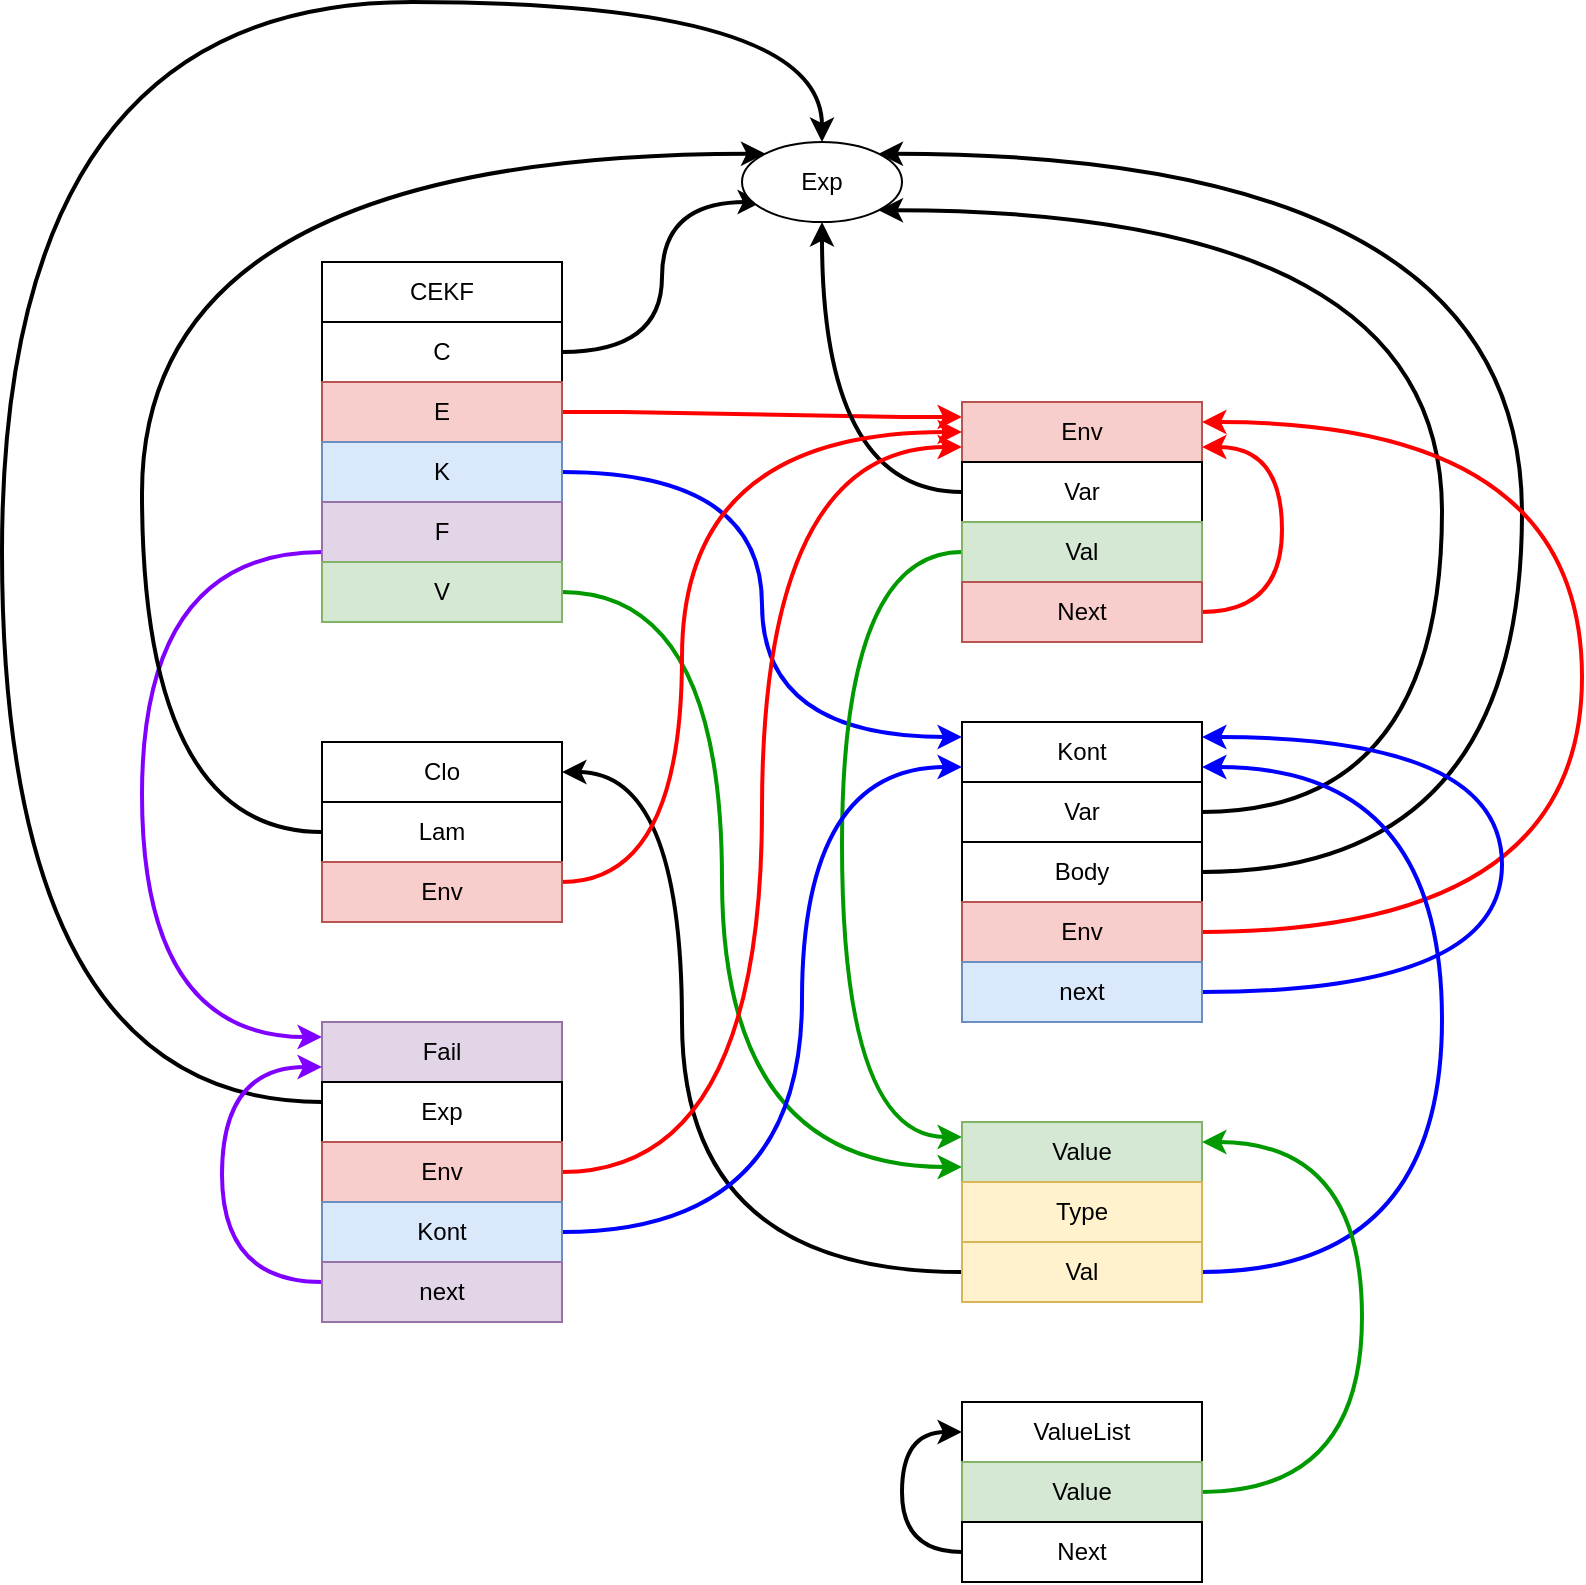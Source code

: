 <mxfile version="21.2.1" type="device">
  <diagram name="Page-1" id="b6hC0KqA0mtwIxL-JWRb">
    <mxGraphModel dx="1746" dy="1316" grid="1" gridSize="10" guides="1" tooltips="1" connect="1" arrows="1" fold="1" page="0" pageScale="1" pageWidth="827" pageHeight="1169" math="0" shadow="0">
      <root>
        <mxCell id="0" />
        <mxCell id="1" parent="0" />
        <mxCell id="8CmF55PLn8-WNRpsDt82-1" value="CEKF" style="rounded=0;whiteSpace=wrap;html=1;" vertex="1" parent="1">
          <mxGeometry y="110" width="120" height="30" as="geometry" />
        </mxCell>
        <mxCell id="8CmF55PLn8-WNRpsDt82-7" style="edgeStyle=orthogonalEdgeStyle;rounded=0;orthogonalLoop=1;jettySize=auto;html=1;curved=1;strokeWidth=2;" edge="1" parent="1" source="8CmF55PLn8-WNRpsDt82-2">
          <mxGeometry relative="1" as="geometry">
            <mxPoint x="220" y="80" as="targetPoint" />
            <Array as="points">
              <mxPoint x="170" y="155" />
              <mxPoint x="170" y="80" />
            </Array>
          </mxGeometry>
        </mxCell>
        <mxCell id="8CmF55PLn8-WNRpsDt82-2" value="C" style="rounded=0;whiteSpace=wrap;html=1;" vertex="1" parent="1">
          <mxGeometry y="140" width="120" height="30" as="geometry" />
        </mxCell>
        <mxCell id="8CmF55PLn8-WNRpsDt82-63" style="edgeStyle=entityRelationEdgeStyle;rounded=0;orthogonalLoop=1;jettySize=auto;html=1;entryX=0;entryY=0.25;entryDx=0;entryDy=0;strokeWidth=2;strokeColor=#FF0000;" edge="1" parent="1" source="8CmF55PLn8-WNRpsDt82-3" target="8CmF55PLn8-WNRpsDt82-8">
          <mxGeometry relative="1" as="geometry" />
        </mxCell>
        <mxCell id="8CmF55PLn8-WNRpsDt82-3" value="E" style="rounded=0;whiteSpace=wrap;html=1;fillColor=#f8cecc;strokeColor=#b85450;" vertex="1" parent="1">
          <mxGeometry y="170" width="120" height="30" as="geometry" />
        </mxCell>
        <mxCell id="8CmF55PLn8-WNRpsDt82-22" style="edgeStyle=orthogonalEdgeStyle;rounded=0;orthogonalLoop=1;jettySize=auto;html=1;entryX=0;entryY=0.25;entryDx=0;entryDy=0;strokeColor=#0000FF;strokeWidth=2;jumpStyle=arc;curved=1;" edge="1" parent="1" source="8CmF55PLn8-WNRpsDt82-4" target="8CmF55PLn8-WNRpsDt82-17">
          <mxGeometry relative="1" as="geometry">
            <mxPoint x="320" y="375" as="targetPoint" />
          </mxGeometry>
        </mxCell>
        <mxCell id="8CmF55PLn8-WNRpsDt82-4" value="K" style="rounded=0;whiteSpace=wrap;html=1;fillColor=#dae8fc;strokeColor=#6c8ebf;" vertex="1" parent="1">
          <mxGeometry y="200" width="120" height="30" as="geometry" />
        </mxCell>
        <mxCell id="8CmF55PLn8-WNRpsDt82-60" style="edgeStyle=orthogonalEdgeStyle;rounded=0;orthogonalLoop=1;jettySize=auto;html=1;strokeColor=#7F00FF;strokeWidth=2;curved=1;entryX=0;entryY=0.25;entryDx=0;entryDy=0;" edge="1" parent="1" source="8CmF55PLn8-WNRpsDt82-5" target="8CmF55PLn8-WNRpsDt82-49">
          <mxGeometry relative="1" as="geometry">
            <mxPoint x="-20" y="490" as="targetPoint" />
            <Array as="points">
              <mxPoint x="-90" y="255" />
              <mxPoint x="-90" y="498" />
            </Array>
          </mxGeometry>
        </mxCell>
        <mxCell id="8CmF55PLn8-WNRpsDt82-5" value="F" style="rounded=0;whiteSpace=wrap;html=1;fillColor=#e1d5e7;strokeColor=#9673a6;" vertex="1" parent="1">
          <mxGeometry y="230" width="120" height="30" as="geometry" />
        </mxCell>
        <mxCell id="8CmF55PLn8-WNRpsDt82-6" value="Exp" style="ellipse;whiteSpace=wrap;html=1;" vertex="1" parent="1">
          <mxGeometry x="210" y="50" width="80" height="40" as="geometry" />
        </mxCell>
        <mxCell id="8CmF55PLn8-WNRpsDt82-8" value="Env" style="rounded=0;whiteSpace=wrap;html=1;fillColor=#f8cecc;strokeColor=#b85450;" vertex="1" parent="1">
          <mxGeometry x="320" y="180" width="120" height="30" as="geometry" />
        </mxCell>
        <mxCell id="8CmF55PLn8-WNRpsDt82-59" style="edgeStyle=orthogonalEdgeStyle;rounded=0;orthogonalLoop=1;jettySize=auto;html=1;entryX=0;entryY=0.25;entryDx=0;entryDy=0;strokeColor=#009900;strokeWidth=2;jumpStyle=arc;curved=1;" edge="1" parent="1" source="8CmF55PLn8-WNRpsDt82-10" target="8CmF55PLn8-WNRpsDt82-28">
          <mxGeometry relative="1" as="geometry">
            <Array as="points">
              <mxPoint x="260" y="255" />
              <mxPoint x="260" y="548" />
            </Array>
          </mxGeometry>
        </mxCell>
        <mxCell id="8CmF55PLn8-WNRpsDt82-62" style="edgeStyle=orthogonalEdgeStyle;rounded=0;orthogonalLoop=1;jettySize=auto;html=1;entryX=0.5;entryY=1;entryDx=0;entryDy=0;curved=1;strokeWidth=2;" edge="1" parent="1" source="8CmF55PLn8-WNRpsDt82-9" target="8CmF55PLn8-WNRpsDt82-6">
          <mxGeometry relative="1" as="geometry">
            <Array as="points">
              <mxPoint x="250" y="225" />
            </Array>
          </mxGeometry>
        </mxCell>
        <mxCell id="8CmF55PLn8-WNRpsDt82-9" value="Var" style="rounded=0;whiteSpace=wrap;html=1;" vertex="1" parent="1">
          <mxGeometry x="320" y="210" width="120" height="30" as="geometry" />
        </mxCell>
        <mxCell id="8CmF55PLn8-WNRpsDt82-10" value="Val" style="rounded=0;whiteSpace=wrap;html=1;fillColor=#d5e8d4;strokeColor=#82b366;" vertex="1" parent="1">
          <mxGeometry x="320" y="240" width="120" height="30" as="geometry" />
        </mxCell>
        <mxCell id="8CmF55PLn8-WNRpsDt82-12" style="edgeStyle=orthogonalEdgeStyle;rounded=0;orthogonalLoop=1;jettySize=auto;html=1;entryX=1;entryY=0.75;entryDx=0;entryDy=0;jumpStyle=arc;strokeColor=#FF0000;strokeWidth=2;curved=1;" edge="1" parent="1" source="8CmF55PLn8-WNRpsDt82-11" target="8CmF55PLn8-WNRpsDt82-8">
          <mxGeometry relative="1" as="geometry">
            <Array as="points">
              <mxPoint x="480" y="285" />
              <mxPoint x="480" y="203" />
            </Array>
          </mxGeometry>
        </mxCell>
        <mxCell id="8CmF55PLn8-WNRpsDt82-11" value="Next" style="rounded=0;whiteSpace=wrap;html=1;fillColor=#f8cecc;strokeColor=#b85450;" vertex="1" parent="1">
          <mxGeometry x="320" y="270" width="120" height="30" as="geometry" />
        </mxCell>
        <mxCell id="8CmF55PLn8-WNRpsDt82-17" value="Kont" style="rounded=0;whiteSpace=wrap;html=1;" vertex="1" parent="1">
          <mxGeometry x="320" y="340" width="120" height="30" as="geometry" />
        </mxCell>
        <mxCell id="8CmF55PLn8-WNRpsDt82-61" style="edgeStyle=orthogonalEdgeStyle;rounded=0;orthogonalLoop=1;jettySize=auto;html=1;curved=1;strokeWidth=2;exitX=1;exitY=0.5;exitDx=0;exitDy=0;entryX=1;entryY=1;entryDx=0;entryDy=0;" edge="1" parent="1" source="8CmF55PLn8-WNRpsDt82-19" target="8CmF55PLn8-WNRpsDt82-6">
          <mxGeometry relative="1" as="geometry">
            <mxPoint x="340" y="140" as="targetPoint" />
            <Array as="points">
              <mxPoint x="560" y="385" />
              <mxPoint x="560" y="84" />
            </Array>
          </mxGeometry>
        </mxCell>
        <mxCell id="8CmF55PLn8-WNRpsDt82-19" value="Var" style="rounded=0;whiteSpace=wrap;html=1;" vertex="1" parent="1">
          <mxGeometry x="320" y="370" width="120" height="30" as="geometry" />
        </mxCell>
        <mxCell id="8CmF55PLn8-WNRpsDt82-21" style="edgeStyle=orthogonalEdgeStyle;rounded=0;orthogonalLoop=1;jettySize=auto;html=1;entryX=1;entryY=0;entryDx=0;entryDy=0;curved=1;strokeWidth=2;" edge="1" parent="1" source="8CmF55PLn8-WNRpsDt82-20" target="8CmF55PLn8-WNRpsDt82-6">
          <mxGeometry relative="1" as="geometry">
            <Array as="points">
              <mxPoint x="600" y="415" />
              <mxPoint x="600" y="56" />
            </Array>
          </mxGeometry>
        </mxCell>
        <mxCell id="8CmF55PLn8-WNRpsDt82-20" value="Body" style="rounded=0;whiteSpace=wrap;html=1;" vertex="1" parent="1">
          <mxGeometry x="320" y="400" width="120" height="30" as="geometry" />
        </mxCell>
        <mxCell id="8CmF55PLn8-WNRpsDt82-45" style="edgeStyle=orthogonalEdgeStyle;rounded=0;orthogonalLoop=1;jettySize=auto;html=1;entryX=0;entryY=0.75;entryDx=0;entryDy=0;strokeColor=#009900;strokeWidth=2;curved=1;" edge="1" parent="1" source="8CmF55PLn8-WNRpsDt82-23" target="8CmF55PLn8-WNRpsDt82-28">
          <mxGeometry relative="1" as="geometry">
            <Array as="points">
              <mxPoint x="200" y="275" />
              <mxPoint x="200" y="563" />
            </Array>
          </mxGeometry>
        </mxCell>
        <mxCell id="8CmF55PLn8-WNRpsDt82-23" value="V" style="rounded=0;whiteSpace=wrap;html=1;fillColor=#d5e8d4;strokeColor=#82b366;" vertex="1" parent="1">
          <mxGeometry y="260" width="120" height="30" as="geometry" />
        </mxCell>
        <mxCell id="8CmF55PLn8-WNRpsDt82-27" style="edgeStyle=orthogonalEdgeStyle;rounded=0;orthogonalLoop=1;jettySize=auto;html=1;jumpStyle=arc;strokeColor=#FF0000;strokeWidth=2;curved=1;" edge="1" parent="1" source="8CmF55PLn8-WNRpsDt82-24">
          <mxGeometry relative="1" as="geometry">
            <mxPoint x="440" y="190" as="targetPoint" />
            <Array as="points">
              <mxPoint x="630" y="445" />
              <mxPoint x="630" y="190" />
            </Array>
          </mxGeometry>
        </mxCell>
        <mxCell id="8CmF55PLn8-WNRpsDt82-24" value="Env" style="rounded=0;whiteSpace=wrap;html=1;fillColor=#f8cecc;strokeColor=#b85450;" vertex="1" parent="1">
          <mxGeometry x="320" y="430" width="120" height="30" as="geometry" />
        </mxCell>
        <mxCell id="8CmF55PLn8-WNRpsDt82-26" style="edgeStyle=orthogonalEdgeStyle;rounded=0;orthogonalLoop=1;jettySize=auto;html=1;entryX=1;entryY=0.25;entryDx=0;entryDy=0;jumpStyle=arc;strokeColor=#0000FF;strokeWidth=2;curved=1;" edge="1" parent="1" source="8CmF55PLn8-WNRpsDt82-25" target="8CmF55PLn8-WNRpsDt82-17">
          <mxGeometry relative="1" as="geometry">
            <mxPoint x="200" y="295" as="targetPoint" />
            <Array as="points">
              <mxPoint x="590" y="475" />
              <mxPoint x="590" y="348" />
            </Array>
          </mxGeometry>
        </mxCell>
        <mxCell id="8CmF55PLn8-WNRpsDt82-25" value="next" style="rounded=0;whiteSpace=wrap;html=1;fillColor=#dae8fc;strokeColor=#6c8ebf;" vertex="1" parent="1">
          <mxGeometry x="320" y="460" width="120" height="30" as="geometry" />
        </mxCell>
        <mxCell id="8CmF55PLn8-WNRpsDt82-28" value="Value" style="rounded=0;whiteSpace=wrap;html=1;fillColor=#d5e8d4;strokeColor=#82b366;" vertex="1" parent="1">
          <mxGeometry x="320" y="540" width="120" height="30" as="geometry" />
        </mxCell>
        <mxCell id="8CmF55PLn8-WNRpsDt82-29" value="Type" style="rounded=0;whiteSpace=wrap;html=1;fillColor=#fff2cc;strokeColor=#d6b656;" vertex="1" parent="1">
          <mxGeometry x="320" y="570" width="120" height="30" as="geometry" />
        </mxCell>
        <mxCell id="8CmF55PLn8-WNRpsDt82-33" style="edgeStyle=orthogonalEdgeStyle;rounded=0;orthogonalLoop=1;jettySize=auto;html=1;entryX=1;entryY=0.5;entryDx=0;entryDy=0;curved=1;strokeWidth=2;" edge="1" parent="1" source="8CmF55PLn8-WNRpsDt82-30" target="8CmF55PLn8-WNRpsDt82-31">
          <mxGeometry relative="1" as="geometry">
            <Array as="points">
              <mxPoint x="180" y="615" />
              <mxPoint x="180" y="365" />
            </Array>
          </mxGeometry>
        </mxCell>
        <mxCell id="8CmF55PLn8-WNRpsDt82-34" style="edgeStyle=orthogonalEdgeStyle;rounded=0;orthogonalLoop=1;jettySize=auto;html=1;curved=1;strokeColor=#0000FF;strokeWidth=2;entryX=1;entryY=0.75;entryDx=0;entryDy=0;" edge="1" parent="1" source="8CmF55PLn8-WNRpsDt82-30" target="8CmF55PLn8-WNRpsDt82-17">
          <mxGeometry relative="1" as="geometry">
            <mxPoint x="570" y="390" as="targetPoint" />
            <Array as="points">
              <mxPoint x="560" y="615" />
              <mxPoint x="560" y="363" />
            </Array>
          </mxGeometry>
        </mxCell>
        <mxCell id="8CmF55PLn8-WNRpsDt82-30" value="Val" style="rounded=0;whiteSpace=wrap;html=1;fillColor=#fff2cc;strokeColor=#d6b656;" vertex="1" parent="1">
          <mxGeometry x="320" y="600" width="120" height="30" as="geometry" />
        </mxCell>
        <mxCell id="8CmF55PLn8-WNRpsDt82-31" value="Clo" style="rounded=0;whiteSpace=wrap;html=1;" vertex="1" parent="1">
          <mxGeometry y="350" width="120" height="30" as="geometry" />
        </mxCell>
        <mxCell id="8CmF55PLn8-WNRpsDt82-35" value="ValueList" style="rounded=0;whiteSpace=wrap;html=1;" vertex="1" parent="1">
          <mxGeometry x="320" y="680" width="120" height="30" as="geometry" />
        </mxCell>
        <mxCell id="8CmF55PLn8-WNRpsDt82-40" style="edgeStyle=orthogonalEdgeStyle;rounded=0;orthogonalLoop=1;jettySize=auto;html=1;strokeColor=#009900;strokeWidth=2;curved=1;" edge="1" parent="1" source="8CmF55PLn8-WNRpsDt82-36">
          <mxGeometry relative="1" as="geometry">
            <mxPoint x="440" y="550" as="targetPoint" />
            <Array as="points">
              <mxPoint x="520" y="725" />
              <mxPoint x="520" y="550" />
            </Array>
          </mxGeometry>
        </mxCell>
        <mxCell id="8CmF55PLn8-WNRpsDt82-36" value="Value" style="rounded=0;whiteSpace=wrap;html=1;fillColor=#d5e8d4;strokeColor=#82b366;" vertex="1" parent="1">
          <mxGeometry x="320" y="710" width="120" height="30" as="geometry" />
        </mxCell>
        <mxCell id="8CmF55PLn8-WNRpsDt82-39" style="edgeStyle=orthogonalEdgeStyle;rounded=0;orthogonalLoop=1;jettySize=auto;html=1;entryX=0;entryY=0.5;entryDx=0;entryDy=0;strokeWidth=2;jumpStyle=arc;curved=1;" edge="1" parent="1" source="8CmF55PLn8-WNRpsDt82-37" target="8CmF55PLn8-WNRpsDt82-35">
          <mxGeometry relative="1" as="geometry">
            <Array as="points">
              <mxPoint x="290" y="755" />
              <mxPoint x="290" y="695" />
            </Array>
          </mxGeometry>
        </mxCell>
        <mxCell id="8CmF55PLn8-WNRpsDt82-37" value="Next" style="rounded=0;whiteSpace=wrap;html=1;" vertex="1" parent="1">
          <mxGeometry x="320" y="740" width="120" height="30" as="geometry" />
        </mxCell>
        <mxCell id="8CmF55PLn8-WNRpsDt82-42" style="edgeStyle=orthogonalEdgeStyle;rounded=0;orthogonalLoop=1;jettySize=auto;html=1;curved=1;strokeWidth=2;entryX=0;entryY=0;entryDx=0;entryDy=0;" edge="1" parent="1" source="8CmF55PLn8-WNRpsDt82-41" target="8CmF55PLn8-WNRpsDt82-6">
          <mxGeometry relative="1" as="geometry">
            <mxPoint x="180" y="70" as="targetPoint" />
            <Array as="points">
              <mxPoint x="-90" y="395" />
              <mxPoint x="-90" y="56" />
            </Array>
          </mxGeometry>
        </mxCell>
        <mxCell id="8CmF55PLn8-WNRpsDt82-41" value="Lam" style="rounded=0;whiteSpace=wrap;html=1;" vertex="1" parent="1">
          <mxGeometry y="380" width="120" height="30" as="geometry" />
        </mxCell>
        <mxCell id="8CmF55PLn8-WNRpsDt82-44" style="edgeStyle=orthogonalEdgeStyle;rounded=0;orthogonalLoop=1;jettySize=auto;html=1;entryX=0;entryY=0.5;entryDx=0;entryDy=0;jumpStyle=arc;strokeColor=#FF0000;strokeWidth=2;curved=1;" edge="1" parent="1" source="8CmF55PLn8-WNRpsDt82-43" target="8CmF55PLn8-WNRpsDt82-8">
          <mxGeometry relative="1" as="geometry">
            <Array as="points">
              <mxPoint x="180" y="420" />
              <mxPoint x="180" y="195" />
            </Array>
          </mxGeometry>
        </mxCell>
        <mxCell id="8CmF55PLn8-WNRpsDt82-43" value="Env" style="rounded=0;whiteSpace=wrap;html=1;fillColor=#f8cecc;strokeColor=#b85450;" vertex="1" parent="1">
          <mxGeometry y="410" width="120" height="30" as="geometry" />
        </mxCell>
        <mxCell id="8CmF55PLn8-WNRpsDt82-49" value="Fail" style="rounded=0;whiteSpace=wrap;html=1;fillColor=#e1d5e7;strokeColor=#9673a6;" vertex="1" parent="1">
          <mxGeometry y="490" width="120" height="30" as="geometry" />
        </mxCell>
        <mxCell id="8CmF55PLn8-WNRpsDt82-52" style="edgeStyle=orthogonalEdgeStyle;rounded=0;orthogonalLoop=1;jettySize=auto;html=1;curved=1;entryX=0.5;entryY=0;entryDx=0;entryDy=0;strokeWidth=2;" edge="1" parent="1" source="8CmF55PLn8-WNRpsDt82-51" target="8CmF55PLn8-WNRpsDt82-6">
          <mxGeometry relative="1" as="geometry">
            <mxPoint x="240" y="100" as="targetPoint" />
            <Array as="points">
              <mxPoint x="-160" y="530" />
              <mxPoint x="-160" y="-20" />
              <mxPoint x="250" y="-20" />
            </Array>
          </mxGeometry>
        </mxCell>
        <mxCell id="8CmF55PLn8-WNRpsDt82-51" value="Exp" style="rounded=0;whiteSpace=wrap;html=1;" vertex="1" parent="1">
          <mxGeometry y="520" width="120" height="30" as="geometry" />
        </mxCell>
        <mxCell id="8CmF55PLn8-WNRpsDt82-54" style="edgeStyle=orthogonalEdgeStyle;rounded=0;orthogonalLoop=1;jettySize=auto;html=1;jumpStyle=arc;strokeColor=#FF0000;strokeWidth=2;entryX=0;entryY=0.75;entryDx=0;entryDy=0;curved=1;" edge="1" parent="1" source="8CmF55PLn8-WNRpsDt82-53" target="8CmF55PLn8-WNRpsDt82-8">
          <mxGeometry relative="1" as="geometry">
            <mxPoint x="260" y="160" as="targetPoint" />
            <Array as="points">
              <mxPoint x="220" y="565" />
              <mxPoint x="220" y="203" />
            </Array>
          </mxGeometry>
        </mxCell>
        <mxCell id="8CmF55PLn8-WNRpsDt82-53" value="Env" style="rounded=0;whiteSpace=wrap;html=1;fillColor=#f8cecc;strokeColor=#b85450;" vertex="1" parent="1">
          <mxGeometry y="550" width="120" height="30" as="geometry" />
        </mxCell>
        <mxCell id="8CmF55PLn8-WNRpsDt82-58" style="edgeStyle=orthogonalEdgeStyle;rounded=0;orthogonalLoop=1;jettySize=auto;html=1;jumpStyle=arc;strokeColor=#0000FF;strokeWidth=2;entryX=0;entryY=0.75;entryDx=0;entryDy=0;curved=1;" edge="1" parent="1" source="8CmF55PLn8-WNRpsDt82-55" target="8CmF55PLn8-WNRpsDt82-17">
          <mxGeometry relative="1" as="geometry">
            <mxPoint x="320" y="330" as="targetPoint" />
            <Array as="points">
              <mxPoint x="240" y="595" />
              <mxPoint x="240" y="363" />
            </Array>
          </mxGeometry>
        </mxCell>
        <mxCell id="8CmF55PLn8-WNRpsDt82-55" value="Kont" style="rounded=0;whiteSpace=wrap;html=1;fillColor=#dae8fc;strokeColor=#6c8ebf;" vertex="1" parent="1">
          <mxGeometry y="580" width="120" height="30" as="geometry" />
        </mxCell>
        <mxCell id="8CmF55PLn8-WNRpsDt82-57" style="edgeStyle=orthogonalEdgeStyle;rounded=0;orthogonalLoop=1;jettySize=auto;html=1;entryX=0;entryY=0.75;entryDx=0;entryDy=0;jumpStyle=arc;strokeColor=#7F00FF;strokeWidth=2;curved=1;" edge="1" parent="1" source="8CmF55PLn8-WNRpsDt82-56" target="8CmF55PLn8-WNRpsDt82-49">
          <mxGeometry relative="1" as="geometry">
            <mxPoint x="-100" y="565" as="targetPoint" />
            <Array as="points">
              <mxPoint x="-50" y="620" />
              <mxPoint x="-50" y="513" />
            </Array>
          </mxGeometry>
        </mxCell>
        <mxCell id="8CmF55PLn8-WNRpsDt82-56" value="next" style="rounded=0;whiteSpace=wrap;html=1;fillColor=#e1d5e7;strokeColor=#9673a6;" vertex="1" parent="1">
          <mxGeometry y="610" width="120" height="30" as="geometry" />
        </mxCell>
      </root>
    </mxGraphModel>
  </diagram>
</mxfile>
